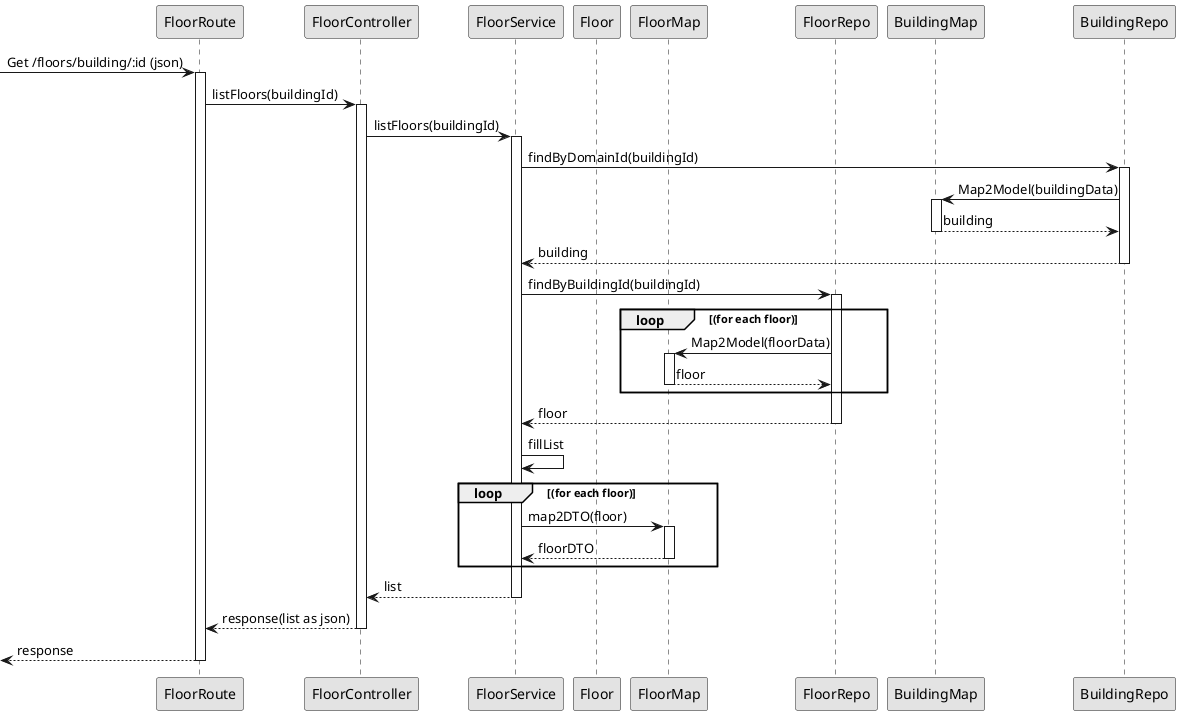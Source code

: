 @startuml
'http://plantuml.com/skinparam.html
skinparam monochrome true
skinparam packageStyle rect
skinparam shadowing false


participant FloorRoute  as route
participant FloorController as controller
participant FloorService as service
participant Floor as domain
participant FloorMap as mapper
participant FloorRepo as repo
participant BuildingMap as mapperBuilding
participant BuildingRepo as repoBuilding

-> route: Get /floors/building/:id (json)
activate route
  route -> controller: listFloors(buildingId)
  activate controller
    controller -> service: listFloors(buildingId)
    activate service
    service -> repoBuilding: findByDomainId(buildingId)
    activate repoBuilding
    repoBuilding -> mapperBuilding: Map2Model(buildingData)
    activate mapperBuilding
    mapperBuilding --> repoBuilding: building
    deactivate
    repoBuilding --> service: building
    deactivate
    service -> repo: findByBuildingId(buildingId)
    activate repo
    loop (for each floor)
    repo -> mapper: Map2Model(floorData)
    activate mapper
    mapper --> repo: floor
    deactivate
    end loop
    repo --> service: floor
    deactivate
    service -> service: fillList
    loop (for each floor)
    service -> mapper: map2DTO(floor)
    activate mapper
    mapper --> service: floorDTO
    deactivate
    end loop
    service --> controller: list
    deactivate
    controller --> route: response(list as json)
    deactivate
    <-- route: response
    deactivate
    
@enduml